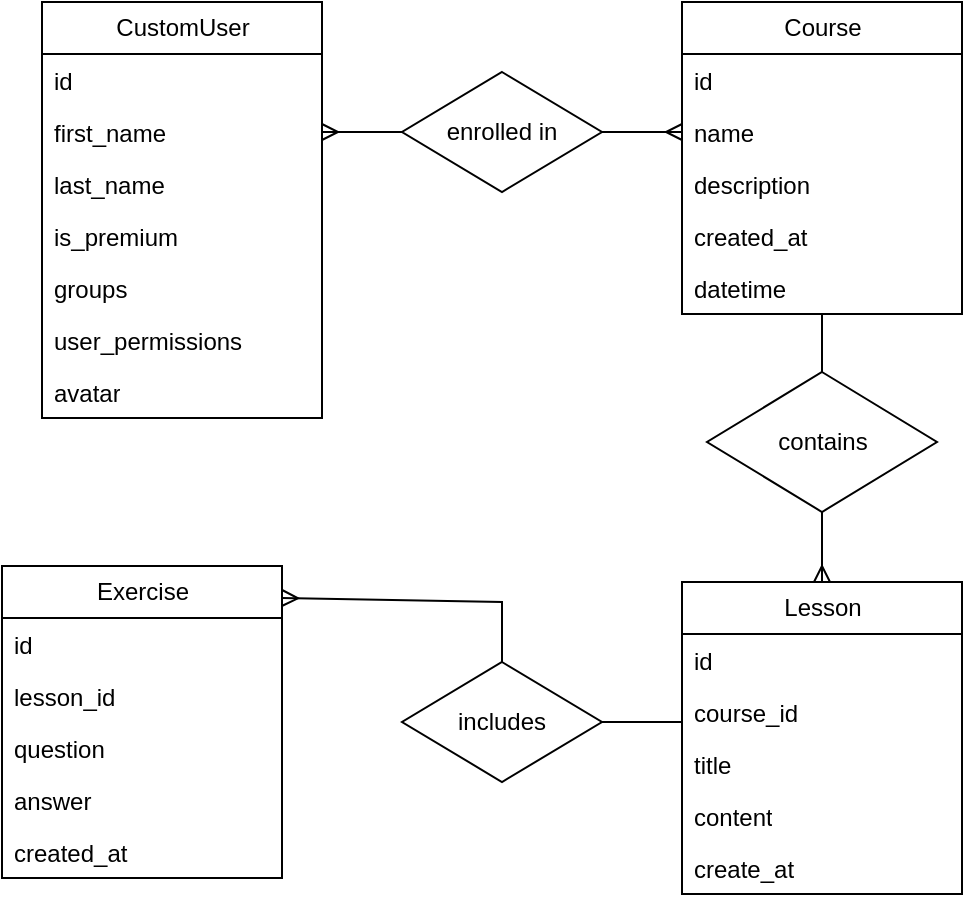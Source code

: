 <mxfile version="26.2.13">
  <diagram name="Страница — 1" id="VygmhY9c40cJDlKRXq_W">
    <mxGraphModel dx="777" dy="429" grid="1" gridSize="10" guides="1" tooltips="1" connect="1" arrows="1" fold="1" page="1" pageScale="1" pageWidth="827" pageHeight="1169" math="0" shadow="0">
      <root>
        <mxCell id="0" />
        <mxCell id="1" parent="0" />
        <mxCell id="-Z2Ftl9bebmmDVMyagfM-1" value="CustomUser" style="swimlane;fontStyle=0;childLayout=stackLayout;horizontal=1;startSize=26;fillColor=none;horizontalStack=0;resizeParent=1;resizeParentMax=0;resizeLast=0;collapsible=1;marginBottom=0;html=1;" parent="1" vertex="1">
          <mxGeometry x="280" y="400" width="140" height="208" as="geometry" />
        </mxCell>
        <mxCell id="-Z2Ftl9bebmmDVMyagfM-2" value="id" style="text;strokeColor=none;fillColor=none;align=left;verticalAlign=top;spacingLeft=4;spacingRight=4;overflow=hidden;rotatable=0;points=[[0,0.5],[1,0.5]];portConstraint=eastwest;whiteSpace=wrap;html=1;" parent="-Z2Ftl9bebmmDVMyagfM-1" vertex="1">
          <mxGeometry y="26" width="140" height="26" as="geometry" />
        </mxCell>
        <mxCell id="-Z2Ftl9bebmmDVMyagfM-3" value="first_name" style="text;strokeColor=none;fillColor=none;align=left;verticalAlign=top;spacingLeft=4;spacingRight=4;overflow=hidden;rotatable=0;points=[[0,0.5],[1,0.5]];portConstraint=eastwest;whiteSpace=wrap;html=1;" parent="-Z2Ftl9bebmmDVMyagfM-1" vertex="1">
          <mxGeometry y="52" width="140" height="26" as="geometry" />
        </mxCell>
        <mxCell id="-Z2Ftl9bebmmDVMyagfM-4" value="last_name" style="text;strokeColor=none;fillColor=none;align=left;verticalAlign=top;spacingLeft=4;spacingRight=4;overflow=hidden;rotatable=0;points=[[0,0.5],[1,0.5]];portConstraint=eastwest;whiteSpace=wrap;html=1;" parent="-Z2Ftl9bebmmDVMyagfM-1" vertex="1">
          <mxGeometry y="78" width="140" height="26" as="geometry" />
        </mxCell>
        <mxCell id="-Z2Ftl9bebmmDVMyagfM-17" value="is_premium" style="text;strokeColor=none;fillColor=none;align=left;verticalAlign=top;spacingLeft=4;spacingRight=4;overflow=hidden;rotatable=0;points=[[0,0.5],[1,0.5]];portConstraint=eastwest;whiteSpace=wrap;html=1;" parent="-Z2Ftl9bebmmDVMyagfM-1" vertex="1">
          <mxGeometry y="104" width="140" height="26" as="geometry" />
        </mxCell>
        <mxCell id="-Z2Ftl9bebmmDVMyagfM-18" value="groups" style="text;strokeColor=none;fillColor=none;align=left;verticalAlign=top;spacingLeft=4;spacingRight=4;overflow=hidden;rotatable=0;points=[[0,0.5],[1,0.5]];portConstraint=eastwest;whiteSpace=wrap;html=1;" parent="-Z2Ftl9bebmmDVMyagfM-1" vertex="1">
          <mxGeometry y="130" width="140" height="26" as="geometry" />
        </mxCell>
        <mxCell id="-Z2Ftl9bebmmDVMyagfM-37" value="user_permissions" style="text;strokeColor=none;fillColor=none;align=left;verticalAlign=top;spacingLeft=4;spacingRight=4;overflow=hidden;rotatable=0;points=[[0,0.5],[1,0.5]];portConstraint=eastwest;whiteSpace=wrap;html=1;" parent="-Z2Ftl9bebmmDVMyagfM-1" vertex="1">
          <mxGeometry y="156" width="140" height="26" as="geometry" />
        </mxCell>
        <mxCell id="-Z2Ftl9bebmmDVMyagfM-38" value="avatar" style="text;strokeColor=none;fillColor=none;align=left;verticalAlign=top;spacingLeft=4;spacingRight=4;overflow=hidden;rotatable=0;points=[[0,0.5],[1,0.5]];portConstraint=eastwest;whiteSpace=wrap;html=1;" parent="-Z2Ftl9bebmmDVMyagfM-1" vertex="1">
          <mxGeometry y="182" width="140" height="26" as="geometry" />
        </mxCell>
        <mxCell id="-Z2Ftl9bebmmDVMyagfM-5" value="Course" style="swimlane;fontStyle=0;childLayout=stackLayout;horizontal=1;startSize=26;fillColor=none;horizontalStack=0;resizeParent=1;resizeParentMax=0;resizeLast=0;collapsible=1;marginBottom=0;html=1;" parent="1" vertex="1">
          <mxGeometry x="600" y="400" width="140" height="156" as="geometry" />
        </mxCell>
        <mxCell id="-Z2Ftl9bebmmDVMyagfM-6" value="id" style="text;strokeColor=none;fillColor=none;align=left;verticalAlign=top;spacingLeft=4;spacingRight=4;overflow=hidden;rotatable=0;points=[[0,0.5],[1,0.5]];portConstraint=eastwest;whiteSpace=wrap;html=1;" parent="-Z2Ftl9bebmmDVMyagfM-5" vertex="1">
          <mxGeometry y="26" width="140" height="26" as="geometry" />
        </mxCell>
        <mxCell id="-Z2Ftl9bebmmDVMyagfM-7" value="name" style="text;strokeColor=none;fillColor=none;align=left;verticalAlign=top;spacingLeft=4;spacingRight=4;overflow=hidden;rotatable=0;points=[[0,0.5],[1,0.5]];portConstraint=eastwest;whiteSpace=wrap;html=1;" parent="-Z2Ftl9bebmmDVMyagfM-5" vertex="1">
          <mxGeometry y="52" width="140" height="26" as="geometry" />
        </mxCell>
        <mxCell id="-Z2Ftl9bebmmDVMyagfM-8" value="description" style="text;strokeColor=none;fillColor=none;align=left;verticalAlign=top;spacingLeft=4;spacingRight=4;overflow=hidden;rotatable=0;points=[[0,0.5],[1,0.5]];portConstraint=eastwest;whiteSpace=wrap;html=1;" parent="-Z2Ftl9bebmmDVMyagfM-5" vertex="1">
          <mxGeometry y="78" width="140" height="26" as="geometry" />
        </mxCell>
        <mxCell id="-Z2Ftl9bebmmDVMyagfM-19" value="created_at" style="text;strokeColor=none;fillColor=none;align=left;verticalAlign=top;spacingLeft=4;spacingRight=4;overflow=hidden;rotatable=0;points=[[0,0.5],[1,0.5]];portConstraint=eastwest;whiteSpace=wrap;html=1;" parent="-Z2Ftl9bebmmDVMyagfM-5" vertex="1">
          <mxGeometry y="104" width="140" height="26" as="geometry" />
        </mxCell>
        <mxCell id="-Z2Ftl9bebmmDVMyagfM-20" value="datetime" style="text;strokeColor=none;fillColor=none;align=left;verticalAlign=top;spacingLeft=4;spacingRight=4;overflow=hidden;rotatable=0;points=[[0,0.5],[1,0.5]];portConstraint=eastwest;whiteSpace=wrap;html=1;" parent="-Z2Ftl9bebmmDVMyagfM-5" vertex="1">
          <mxGeometry y="130" width="140" height="26" as="geometry" />
        </mxCell>
        <mxCell id="-Z2Ftl9bebmmDVMyagfM-9" value="Lesson" style="swimlane;fontStyle=0;childLayout=stackLayout;horizontal=1;startSize=26;fillColor=none;horizontalStack=0;resizeParent=1;resizeParentMax=0;resizeLast=0;collapsible=1;marginBottom=0;html=1;" parent="1" vertex="1">
          <mxGeometry x="600" y="690" width="140" height="156" as="geometry" />
        </mxCell>
        <mxCell id="-Z2Ftl9bebmmDVMyagfM-10" value="id" style="text;strokeColor=none;fillColor=none;align=left;verticalAlign=top;spacingLeft=4;spacingRight=4;overflow=hidden;rotatable=0;points=[[0,0.5],[1,0.5]];portConstraint=eastwest;whiteSpace=wrap;html=1;" parent="-Z2Ftl9bebmmDVMyagfM-9" vertex="1">
          <mxGeometry y="26" width="140" height="26" as="geometry" />
        </mxCell>
        <mxCell id="-Z2Ftl9bebmmDVMyagfM-11" value="course_id" style="text;strokeColor=none;fillColor=none;align=left;verticalAlign=top;spacingLeft=4;spacingRight=4;overflow=hidden;rotatable=0;points=[[0,0.5],[1,0.5]];portConstraint=eastwest;whiteSpace=wrap;html=1;" parent="-Z2Ftl9bebmmDVMyagfM-9" vertex="1">
          <mxGeometry y="52" width="140" height="26" as="geometry" />
        </mxCell>
        <mxCell id="-Z2Ftl9bebmmDVMyagfM-12" value="title" style="text;strokeColor=none;fillColor=none;align=left;verticalAlign=top;spacingLeft=4;spacingRight=4;overflow=hidden;rotatable=0;points=[[0,0.5],[1,0.5]];portConstraint=eastwest;whiteSpace=wrap;html=1;" parent="-Z2Ftl9bebmmDVMyagfM-9" vertex="1">
          <mxGeometry y="78" width="140" height="26" as="geometry" />
        </mxCell>
        <mxCell id="-Z2Ftl9bebmmDVMyagfM-23" value="content" style="text;strokeColor=none;fillColor=none;align=left;verticalAlign=top;spacingLeft=4;spacingRight=4;overflow=hidden;rotatable=0;points=[[0,0.5],[1,0.5]];portConstraint=eastwest;whiteSpace=wrap;html=1;" parent="-Z2Ftl9bebmmDVMyagfM-9" vertex="1">
          <mxGeometry y="104" width="140" height="26" as="geometry" />
        </mxCell>
        <mxCell id="-Z2Ftl9bebmmDVMyagfM-24" value="create_at" style="text;strokeColor=none;fillColor=none;align=left;verticalAlign=top;spacingLeft=4;spacingRight=4;overflow=hidden;rotatable=0;points=[[0,0.5],[1,0.5]];portConstraint=eastwest;whiteSpace=wrap;html=1;" parent="-Z2Ftl9bebmmDVMyagfM-9" vertex="1">
          <mxGeometry y="130" width="140" height="26" as="geometry" />
        </mxCell>
        <mxCell id="-Z2Ftl9bebmmDVMyagfM-13" value="Exercise" style="swimlane;fontStyle=0;childLayout=stackLayout;horizontal=1;startSize=26;fillColor=none;horizontalStack=0;resizeParent=1;resizeParentMax=0;resizeLast=0;collapsible=1;marginBottom=0;html=1;" parent="1" vertex="1">
          <mxGeometry x="260" y="682" width="140" height="156" as="geometry" />
        </mxCell>
        <mxCell id="-Z2Ftl9bebmmDVMyagfM-14" value="id" style="text;strokeColor=none;fillColor=none;align=left;verticalAlign=top;spacingLeft=4;spacingRight=4;overflow=hidden;rotatable=0;points=[[0,0.5],[1,0.5]];portConstraint=eastwest;whiteSpace=wrap;html=1;" parent="-Z2Ftl9bebmmDVMyagfM-13" vertex="1">
          <mxGeometry y="26" width="140" height="26" as="geometry" />
        </mxCell>
        <mxCell id="-Z2Ftl9bebmmDVMyagfM-15" value="lesson_id" style="text;strokeColor=none;fillColor=none;align=left;verticalAlign=top;spacingLeft=4;spacingRight=4;overflow=hidden;rotatable=0;points=[[0,0.5],[1,0.5]];portConstraint=eastwest;whiteSpace=wrap;html=1;" parent="-Z2Ftl9bebmmDVMyagfM-13" vertex="1">
          <mxGeometry y="52" width="140" height="26" as="geometry" />
        </mxCell>
        <mxCell id="-Z2Ftl9bebmmDVMyagfM-16" value="question" style="text;strokeColor=none;fillColor=none;align=left;verticalAlign=top;spacingLeft=4;spacingRight=4;overflow=hidden;rotatable=0;points=[[0,0.5],[1,0.5]];portConstraint=eastwest;whiteSpace=wrap;html=1;" parent="-Z2Ftl9bebmmDVMyagfM-13" vertex="1">
          <mxGeometry y="78" width="140" height="26" as="geometry" />
        </mxCell>
        <mxCell id="-Z2Ftl9bebmmDVMyagfM-21" value="answer" style="text;strokeColor=none;fillColor=none;align=left;verticalAlign=top;spacingLeft=4;spacingRight=4;overflow=hidden;rotatable=0;points=[[0,0.5],[1,0.5]];portConstraint=eastwest;whiteSpace=wrap;html=1;" parent="-Z2Ftl9bebmmDVMyagfM-13" vertex="1">
          <mxGeometry y="104" width="140" height="26" as="geometry" />
        </mxCell>
        <mxCell id="-Z2Ftl9bebmmDVMyagfM-22" value="created_at" style="text;strokeColor=none;fillColor=none;align=left;verticalAlign=top;spacingLeft=4;spacingRight=4;overflow=hidden;rotatable=0;points=[[0,0.5],[1,0.5]];portConstraint=eastwest;whiteSpace=wrap;html=1;" parent="-Z2Ftl9bebmmDVMyagfM-13" vertex="1">
          <mxGeometry y="130" width="140" height="26" as="geometry" />
        </mxCell>
        <mxCell id="-Z2Ftl9bebmmDVMyagfM-26" value="contains" style="rhombus;whiteSpace=wrap;html=1;" parent="1" vertex="1">
          <mxGeometry x="612.5" y="585" width="115" height="70" as="geometry" />
        </mxCell>
        <mxCell id="-Z2Ftl9bebmmDVMyagfM-27" value="" style="endArrow=none;html=1;rounded=0;entryX=0.5;entryY=0;entryDx=0;entryDy=0;startFill=0;" parent="1" source="-Z2Ftl9bebmmDVMyagfM-20" target="-Z2Ftl9bebmmDVMyagfM-26" edge="1">
          <mxGeometry width="50" height="50" relative="1" as="geometry">
            <mxPoint x="645" y="610" as="sourcePoint" />
            <mxPoint x="695" y="560" as="targetPoint" />
          </mxGeometry>
        </mxCell>
        <mxCell id="-Z2Ftl9bebmmDVMyagfM-28" value="" style="endArrow=ERmany;html=1;rounded=0;entryX=0.5;entryY=0;entryDx=0;entryDy=0;exitX=0.5;exitY=1;exitDx=0;exitDy=0;endFill=0;" parent="1" source="-Z2Ftl9bebmmDVMyagfM-26" target="-Z2Ftl9bebmmDVMyagfM-9" edge="1">
          <mxGeometry width="50" height="50" relative="1" as="geometry">
            <mxPoint x="670" y="690" as="sourcePoint" />
            <mxPoint x="669.71" y="734" as="targetPoint" />
          </mxGeometry>
        </mxCell>
        <mxCell id="-Z2Ftl9bebmmDVMyagfM-29" value="includes" style="rhombus;whiteSpace=wrap;html=1;" parent="1" vertex="1">
          <mxGeometry x="460" y="730" width="100" height="60" as="geometry" />
        </mxCell>
        <mxCell id="-Z2Ftl9bebmmDVMyagfM-31" value="" style="endArrow=none;html=1;rounded=0;entryX=0.5;entryY=0;entryDx=0;entryDy=0;startFill=0;startArrow=ERmany;" parent="1" target="-Z2Ftl9bebmmDVMyagfM-29" edge="1">
          <mxGeometry width="50" height="50" relative="1" as="geometry">
            <mxPoint x="400" y="698" as="sourcePoint" />
            <mxPoint x="509.71" y="694" as="targetPoint" />
            <Array as="points">
              <mxPoint x="510" y="700" />
            </Array>
          </mxGeometry>
        </mxCell>
        <mxCell id="-Z2Ftl9bebmmDVMyagfM-32" value="" style="endArrow=none;html=1;rounded=0;exitX=1;exitY=0.5;exitDx=0;exitDy=0;endFill=0;startFill=0;" parent="1" source="-Z2Ftl9bebmmDVMyagfM-29" edge="1">
          <mxGeometry width="50" height="50" relative="1" as="geometry">
            <mxPoint x="580" y="720" as="sourcePoint" />
            <mxPoint x="600" y="760" as="targetPoint" />
          </mxGeometry>
        </mxCell>
        <mxCell id="-Z2Ftl9bebmmDVMyagfM-33" value="" style="endArrow=none;html=1;rounded=0;exitX=1;exitY=0.5;exitDx=0;exitDy=0;entryX=0;entryY=0.5;entryDx=0;entryDy=0;startFill=0;startArrow=ERmany;" parent="1" source="-Z2Ftl9bebmmDVMyagfM-3" target="-Z2Ftl9bebmmDVMyagfM-34" edge="1">
          <mxGeometry width="50" height="50" relative="1" as="geometry">
            <mxPoint x="420" y="460" as="sourcePoint" />
            <mxPoint x="460" y="460" as="targetPoint" />
          </mxGeometry>
        </mxCell>
        <mxCell id="-Z2Ftl9bebmmDVMyagfM-34" value="enrolled in" style="rhombus;whiteSpace=wrap;html=1;" parent="1" vertex="1">
          <mxGeometry x="460" y="435" width="100" height="60" as="geometry" />
        </mxCell>
        <mxCell id="-Z2Ftl9bebmmDVMyagfM-35" value="" style="endArrow=ERmany;html=1;rounded=0;exitX=1;exitY=0.5;exitDx=0;exitDy=0;entryX=0;entryY=0.5;entryDx=0;entryDy=0;endFill=0;" parent="1" source="-Z2Ftl9bebmmDVMyagfM-34" target="-Z2Ftl9bebmmDVMyagfM-7" edge="1">
          <mxGeometry width="50" height="50" relative="1" as="geometry">
            <mxPoint x="560" y="460" as="sourcePoint" />
            <mxPoint x="600" y="460" as="targetPoint" />
          </mxGeometry>
        </mxCell>
      </root>
    </mxGraphModel>
  </diagram>
</mxfile>
